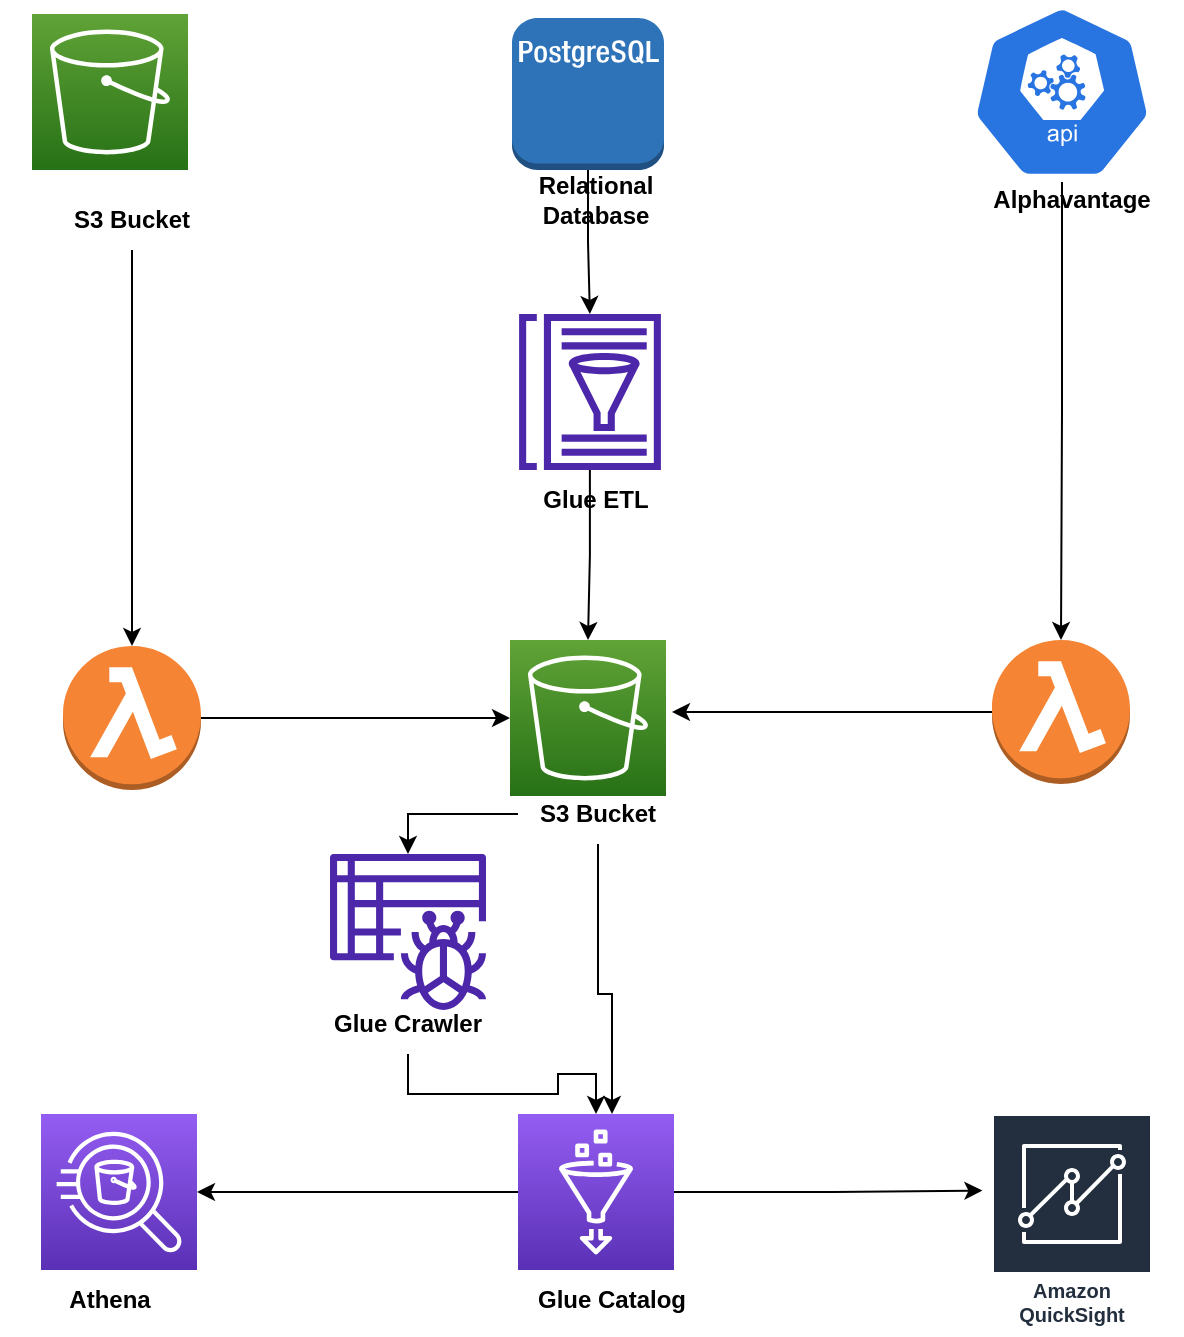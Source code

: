 <mxfile version="21.6.6" type="device">
  <diagram name="Page-1" id="knbFpL0unE5yQDjcobAE">
    <mxGraphModel dx="1222" dy="652" grid="1" gridSize="10" guides="1" tooltips="1" connect="1" arrows="1" fold="1" page="1" pageScale="1" pageWidth="850" pageHeight="1100" math="0" shadow="0">
      <root>
        <mxCell id="0" />
        <mxCell id="1" parent="0" />
        <mxCell id="E4vfO_kaEjMB32sDwaS7-1" value="" style="sketch=0;points=[[0,0,0],[0.25,0,0],[0.5,0,0],[0.75,0,0],[1,0,0],[0,1,0],[0.25,1,0],[0.5,1,0],[0.75,1,0],[1,1,0],[0,0.25,0],[0,0.5,0],[0,0.75,0],[1,0.25,0],[1,0.5,0],[1,0.75,0]];outlineConnect=0;fontColor=#232F3E;gradientColor=#60A337;gradientDirection=north;fillColor=#277116;strokeColor=#ffffff;dashed=0;verticalLabelPosition=bottom;verticalAlign=top;align=center;html=1;fontSize=12;fontStyle=0;aspect=fixed;shape=mxgraph.aws4.resourceIcon;resIcon=mxgraph.aws4.s3;" vertex="1" parent="1">
          <mxGeometry x="80" y="20" width="78" height="78" as="geometry" />
        </mxCell>
        <mxCell id="E4vfO_kaEjMB32sDwaS7-22" value="" style="edgeStyle=orthogonalEdgeStyle;rounded=0;orthogonalLoop=1;jettySize=auto;html=1;" edge="1" parent="1" source="E4vfO_kaEjMB32sDwaS7-2" target="E4vfO_kaEjMB32sDwaS7-7">
          <mxGeometry relative="1" as="geometry" />
        </mxCell>
        <mxCell id="E4vfO_kaEjMB32sDwaS7-2" value="" style="outlineConnect=0;dashed=0;verticalLabelPosition=bottom;verticalAlign=top;align=center;html=1;shape=mxgraph.aws3.postgre_sql_instance;fillColor=#2E73B8;gradientColor=none;" vertex="1" parent="1">
          <mxGeometry x="320" y="22" width="76" height="76" as="geometry" />
        </mxCell>
        <mxCell id="E4vfO_kaEjMB32sDwaS7-21" style="edgeStyle=orthogonalEdgeStyle;rounded=0;orthogonalLoop=1;jettySize=auto;html=1;entryX=0.5;entryY=0;entryDx=0;entryDy=0;entryPerimeter=0;" edge="1" parent="1" source="E4vfO_kaEjMB32sDwaS7-3" target="E4vfO_kaEjMB32sDwaS7-5">
          <mxGeometry relative="1" as="geometry" />
        </mxCell>
        <mxCell id="E4vfO_kaEjMB32sDwaS7-3" value="" style="sketch=0;html=1;dashed=0;whitespace=wrap;fillColor=#2875E2;strokeColor=#ffffff;points=[[0.005,0.63,0],[0.1,0.2,0],[0.9,0.2,0],[0.5,0,0],[0.995,0.63,0],[0.72,0.99,0],[0.5,1,0],[0.28,0.99,0]];verticalLabelPosition=bottom;align=center;verticalAlign=top;shape=mxgraph.kubernetes.icon;prIcon=api" vertex="1" parent="1">
          <mxGeometry x="550" y="14" width="90" height="90" as="geometry" />
        </mxCell>
        <mxCell id="E4vfO_kaEjMB32sDwaS7-30" style="edgeStyle=orthogonalEdgeStyle;rounded=0;orthogonalLoop=1;jettySize=auto;html=1;entryX=1;entryY=0.5;entryDx=0;entryDy=0;entryPerimeter=0;" edge="1" parent="1" source="E4vfO_kaEjMB32sDwaS7-4" target="E4vfO_kaEjMB32sDwaS7-8">
          <mxGeometry relative="1" as="geometry" />
        </mxCell>
        <mxCell id="E4vfO_kaEjMB32sDwaS7-31" style="edgeStyle=orthogonalEdgeStyle;rounded=0;orthogonalLoop=1;jettySize=auto;html=1;entryX=-0.06;entryY=0.348;entryDx=0;entryDy=0;entryPerimeter=0;" edge="1" parent="1" source="E4vfO_kaEjMB32sDwaS7-4" target="E4vfO_kaEjMB32sDwaS7-9">
          <mxGeometry relative="1" as="geometry" />
        </mxCell>
        <mxCell id="E4vfO_kaEjMB32sDwaS7-4" value="" style="sketch=0;points=[[0,0,0],[0.25,0,0],[0.5,0,0],[0.75,0,0],[1,0,0],[0,1,0],[0.25,1,0],[0.5,1,0],[0.75,1,0],[1,1,0],[0,0.25,0],[0,0.5,0],[0,0.75,0],[1,0.25,0],[1,0.5,0],[1,0.75,0]];outlineConnect=0;fontColor=#232F3E;gradientColor=#945DF2;gradientDirection=north;fillColor=#5A30B5;strokeColor=#ffffff;dashed=0;verticalLabelPosition=bottom;verticalAlign=top;align=center;html=1;fontSize=12;fontStyle=0;aspect=fixed;shape=mxgraph.aws4.resourceIcon;resIcon=mxgraph.aws4.glue;" vertex="1" parent="1">
          <mxGeometry x="323" y="570" width="78" height="78" as="geometry" />
        </mxCell>
        <mxCell id="E4vfO_kaEjMB32sDwaS7-25" style="edgeStyle=orthogonalEdgeStyle;rounded=0;orthogonalLoop=1;jettySize=auto;html=1;" edge="1" parent="1" source="E4vfO_kaEjMB32sDwaS7-5">
          <mxGeometry relative="1" as="geometry">
            <mxPoint x="400" y="369" as="targetPoint" />
          </mxGeometry>
        </mxCell>
        <mxCell id="E4vfO_kaEjMB32sDwaS7-5" value="" style="outlineConnect=0;dashed=0;verticalLabelPosition=bottom;verticalAlign=top;align=center;html=1;shape=mxgraph.aws3.lambda_function;fillColor=#F58534;gradientColor=none;" vertex="1" parent="1">
          <mxGeometry x="560" y="333" width="69" height="72" as="geometry" />
        </mxCell>
        <mxCell id="E4vfO_kaEjMB32sDwaS7-6" value="" style="sketch=0;outlineConnect=0;fontColor=#232F3E;gradientColor=none;fillColor=#4D27AA;strokeColor=none;dashed=0;verticalLabelPosition=bottom;verticalAlign=top;align=center;html=1;fontSize=12;fontStyle=0;aspect=fixed;pointerEvents=1;shape=mxgraph.aws4.glue_crawlers;" vertex="1" parent="1">
          <mxGeometry x="229" y="440" width="78" height="78" as="geometry" />
        </mxCell>
        <mxCell id="E4vfO_kaEjMB32sDwaS7-23" value="" style="edgeStyle=orthogonalEdgeStyle;rounded=0;orthogonalLoop=1;jettySize=auto;html=1;" edge="1" parent="1" source="E4vfO_kaEjMB32sDwaS7-7" target="E4vfO_kaEjMB32sDwaS7-15">
          <mxGeometry relative="1" as="geometry" />
        </mxCell>
        <mxCell id="E4vfO_kaEjMB32sDwaS7-7" value="" style="sketch=0;outlineConnect=0;fontColor=#232F3E;gradientColor=none;fillColor=#4D27AA;strokeColor=none;dashed=0;verticalLabelPosition=bottom;verticalAlign=top;align=center;html=1;fontSize=12;fontStyle=0;aspect=fixed;pointerEvents=1;shape=mxgraph.aws4.glue_data_catalog;" vertex="1" parent="1">
          <mxGeometry x="323" y="170" width="72" height="78" as="geometry" />
        </mxCell>
        <mxCell id="E4vfO_kaEjMB32sDwaS7-8" value="" style="sketch=0;points=[[0,0,0],[0.25,0,0],[0.5,0,0],[0.75,0,0],[1,0,0],[0,1,0],[0.25,1,0],[0.5,1,0],[0.75,1,0],[1,1,0],[0,0.25,0],[0,0.5,0],[0,0.75,0],[1,0.25,0],[1,0.5,0],[1,0.75,0]];outlineConnect=0;fontColor=#232F3E;gradientColor=#945DF2;gradientDirection=north;fillColor=#5A30B5;strokeColor=#ffffff;dashed=0;verticalLabelPosition=bottom;verticalAlign=top;align=center;html=1;fontSize=12;fontStyle=0;aspect=fixed;shape=mxgraph.aws4.resourceIcon;resIcon=mxgraph.aws4.athena;" vertex="1" parent="1">
          <mxGeometry x="84.5" y="570" width="78" height="78" as="geometry" />
        </mxCell>
        <mxCell id="E4vfO_kaEjMB32sDwaS7-9" value="Amazon QuickSight" style="sketch=0;outlineConnect=0;fontColor=#232F3E;gradientColor=none;strokeColor=#ffffff;fillColor=#232F3E;dashed=0;verticalLabelPosition=middle;verticalAlign=bottom;align=center;html=1;whiteSpace=wrap;fontSize=10;fontStyle=1;spacing=3;shape=mxgraph.aws4.productIcon;prIcon=mxgraph.aws4.quicksight;" vertex="1" parent="1">
          <mxGeometry x="560" y="570" width="80" height="110" as="geometry" />
        </mxCell>
        <mxCell id="E4vfO_kaEjMB32sDwaS7-26" value="" style="edgeStyle=orthogonalEdgeStyle;rounded=0;orthogonalLoop=1;jettySize=auto;html=1;" edge="1" parent="1" source="E4vfO_kaEjMB32sDwaS7-10" target="E4vfO_kaEjMB32sDwaS7-6">
          <mxGeometry relative="1" as="geometry" />
        </mxCell>
        <mxCell id="E4vfO_kaEjMB32sDwaS7-29" style="edgeStyle=orthogonalEdgeStyle;rounded=0;orthogonalLoop=1;jettySize=auto;html=1;" edge="1" parent="1" source="E4vfO_kaEjMB32sDwaS7-10">
          <mxGeometry relative="1" as="geometry">
            <mxPoint x="370" y="570" as="targetPoint" />
            <Array as="points">
              <mxPoint x="363" y="510" />
              <mxPoint x="370" y="510" />
            </Array>
          </mxGeometry>
        </mxCell>
        <mxCell id="E4vfO_kaEjMB32sDwaS7-10" value="&lt;b&gt;S3 Bucket&lt;/b&gt;" style="text;html=1;strokeColor=none;fillColor=none;align=center;verticalAlign=middle;whiteSpace=wrap;rounded=0;" vertex="1" parent="1">
          <mxGeometry x="323" y="405" width="80" height="30" as="geometry" />
        </mxCell>
        <mxCell id="E4vfO_kaEjMB32sDwaS7-11" value="&lt;b&gt;Glue ETL&lt;/b&gt;" style="text;html=1;strokeColor=none;fillColor=none;align=center;verticalAlign=middle;whiteSpace=wrap;rounded=0;" vertex="1" parent="1">
          <mxGeometry x="307" y="248" width="110" height="30" as="geometry" />
        </mxCell>
        <mxCell id="E4vfO_kaEjMB32sDwaS7-12" value="&lt;b&gt;Relational Database&lt;/b&gt;" style="text;html=1;strokeColor=none;fillColor=none;align=center;verticalAlign=middle;whiteSpace=wrap;rounded=0;" vertex="1" parent="1">
          <mxGeometry x="307" y="98" width="110" height="30" as="geometry" />
        </mxCell>
        <mxCell id="E4vfO_kaEjMB32sDwaS7-13" value="&lt;b&gt;Alphavantage&lt;/b&gt;" style="text;html=1;strokeColor=none;fillColor=none;align=center;verticalAlign=middle;whiteSpace=wrap;rounded=0;" vertex="1" parent="1">
          <mxGeometry x="545" y="98" width="110" height="30" as="geometry" />
        </mxCell>
        <mxCell id="E4vfO_kaEjMB32sDwaS7-24" style="edgeStyle=orthogonalEdgeStyle;rounded=0;orthogonalLoop=1;jettySize=auto;html=1;entryX=0;entryY=0.5;entryDx=0;entryDy=0;entryPerimeter=0;" edge="1" parent="1" source="E4vfO_kaEjMB32sDwaS7-14" target="E4vfO_kaEjMB32sDwaS7-15">
          <mxGeometry relative="1" as="geometry" />
        </mxCell>
        <mxCell id="E4vfO_kaEjMB32sDwaS7-14" value="" style="outlineConnect=0;dashed=0;verticalLabelPosition=bottom;verticalAlign=top;align=center;html=1;shape=mxgraph.aws3.lambda_function;fillColor=#F58534;gradientColor=none;" vertex="1" parent="1">
          <mxGeometry x="95.5" y="336" width="69" height="72" as="geometry" />
        </mxCell>
        <mxCell id="E4vfO_kaEjMB32sDwaS7-15" value="" style="sketch=0;points=[[0,0,0],[0.25,0,0],[0.5,0,0],[0.75,0,0],[1,0,0],[0,1,0],[0.25,1,0],[0.5,1,0],[0.75,1,0],[1,1,0],[0,0.25,0],[0,0.5,0],[0,0.75,0],[1,0.25,0],[1,0.5,0],[1,0.75,0]];outlineConnect=0;fontColor=#232F3E;gradientColor=#60A337;gradientDirection=north;fillColor=#277116;strokeColor=#ffffff;dashed=0;verticalLabelPosition=bottom;verticalAlign=top;align=center;html=1;fontSize=12;fontStyle=0;aspect=fixed;shape=mxgraph.aws4.resourceIcon;resIcon=mxgraph.aws4.s3;" vertex="1" parent="1">
          <mxGeometry x="319" y="333" width="78" height="78" as="geometry" />
        </mxCell>
        <mxCell id="E4vfO_kaEjMB32sDwaS7-16" value="&lt;b&gt;Athena&lt;/b&gt;" style="text;html=1;strokeColor=none;fillColor=none;align=center;verticalAlign=middle;whiteSpace=wrap;rounded=0;" vertex="1" parent="1">
          <mxGeometry x="64" y="648" width="110" height="30" as="geometry" />
        </mxCell>
        <mxCell id="E4vfO_kaEjMB32sDwaS7-17" value="&lt;b&gt;Glue Catalog&lt;/b&gt;" style="text;html=1;strokeColor=none;fillColor=none;align=center;verticalAlign=middle;whiteSpace=wrap;rounded=0;" vertex="1" parent="1">
          <mxGeometry x="315" y="648" width="110" height="30" as="geometry" />
        </mxCell>
        <mxCell id="E4vfO_kaEjMB32sDwaS7-27" style="edgeStyle=orthogonalEdgeStyle;rounded=0;orthogonalLoop=1;jettySize=auto;html=1;entryX=0.5;entryY=0;entryDx=0;entryDy=0;entryPerimeter=0;" edge="1" parent="1" source="E4vfO_kaEjMB32sDwaS7-18" target="E4vfO_kaEjMB32sDwaS7-4">
          <mxGeometry relative="1" as="geometry">
            <mxPoint x="370" y="560" as="targetPoint" />
          </mxGeometry>
        </mxCell>
        <mxCell id="E4vfO_kaEjMB32sDwaS7-18" value="&lt;b&gt;Glue Crawler&lt;/b&gt;" style="text;html=1;strokeColor=none;fillColor=none;align=center;verticalAlign=middle;whiteSpace=wrap;rounded=0;" vertex="1" parent="1">
          <mxGeometry x="213" y="510" width="110" height="30" as="geometry" />
        </mxCell>
        <mxCell id="E4vfO_kaEjMB32sDwaS7-20" style="edgeStyle=orthogonalEdgeStyle;rounded=0;orthogonalLoop=1;jettySize=auto;html=1;entryX=0.5;entryY=0;entryDx=0;entryDy=0;entryPerimeter=0;" edge="1" parent="1" source="E4vfO_kaEjMB32sDwaS7-19" target="E4vfO_kaEjMB32sDwaS7-14">
          <mxGeometry relative="1" as="geometry" />
        </mxCell>
        <mxCell id="E4vfO_kaEjMB32sDwaS7-19" value="&lt;b&gt;S3 Bucket&lt;/b&gt;" style="text;html=1;strokeColor=none;fillColor=none;align=center;verticalAlign=middle;whiteSpace=wrap;rounded=0;" vertex="1" parent="1">
          <mxGeometry x="90" y="108" width="80" height="30" as="geometry" />
        </mxCell>
      </root>
    </mxGraphModel>
  </diagram>
</mxfile>

